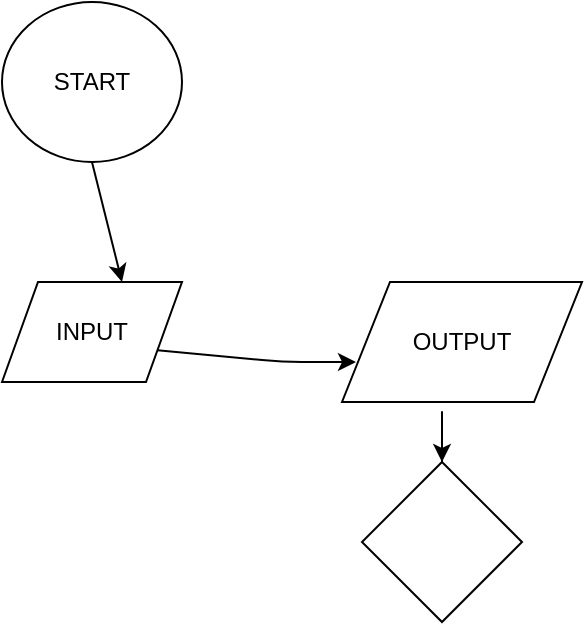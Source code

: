 <mxfile version="11.1.4" type="github"><diagram id="8YesJaJnrnc9wpN7YpaX" name="Page-1"><mxGraphModel dx="868" dy="484" grid="1" gridSize="10" guides="1" tooltips="1" connect="1" arrows="1" fold="1" page="1" pageScale="1" pageWidth="850" pageHeight="1100" math="0" shadow="0"><root><mxCell id="0"/><mxCell id="1" parent="0"/><mxCell id="JfQVBOqQKKbR3KtUk_Hu-1" value="" style="ellipse;whiteSpace=wrap;html=1;" vertex="1" parent="1"><mxGeometry x="20" y="20" width="90" height="80" as="geometry"/></mxCell><mxCell id="JfQVBOqQKKbR3KtUk_Hu-2" value="START" style="text;html=1;strokeColor=none;fillColor=none;align=center;verticalAlign=middle;whiteSpace=wrap;rounded=0;" vertex="1" parent="1"><mxGeometry x="45" y="50" width="40" height="20" as="geometry"/></mxCell><mxCell id="JfQVBOqQKKbR3KtUk_Hu-3" value="" style="endArrow=classic;html=1;exitX=0.5;exitY=1;exitDx=0;exitDy=0;" edge="1" parent="1" source="JfQVBOqQKKbR3KtUk_Hu-1"><mxGeometry width="50" height="50" relative="1" as="geometry"><mxPoint x="20" y="170" as="sourcePoint"/><mxPoint x="80" y="160" as="targetPoint"/><Array as="points"><mxPoint x="80" y="160"/></Array></mxGeometry></mxCell><mxCell id="JfQVBOqQKKbR3KtUk_Hu-4" value="" style="shape=parallelogram;perimeter=parallelogramPerimeter;whiteSpace=wrap;html=1;" vertex="1" parent="1"><mxGeometry x="20" y="160" width="90" height="50" as="geometry"/></mxCell><mxCell id="JfQVBOqQKKbR3KtUk_Hu-5" value="INPUT" style="text;html=1;strokeColor=none;fillColor=none;align=center;verticalAlign=middle;whiteSpace=wrap;rounded=0;" vertex="1" parent="1"><mxGeometry x="45" y="175" width="40" height="20" as="geometry"/></mxCell><mxCell id="JfQVBOqQKKbR3KtUk_Hu-6" value="" style="endArrow=classic;html=1;exitX=1;exitY=0.75;exitDx=0;exitDy=0;" edge="1" parent="1" source="JfQVBOqQKKbR3KtUk_Hu-4"><mxGeometry width="50" height="50" relative="1" as="geometry"><mxPoint x="20" y="290" as="sourcePoint"/><mxPoint x="197" y="200" as="targetPoint"/><Array as="points"><mxPoint x="160" y="200"/></Array></mxGeometry></mxCell><mxCell id="JfQVBOqQKKbR3KtUk_Hu-7" value="" style="shape=parallelogram;perimeter=parallelogramPerimeter;whiteSpace=wrap;html=1;" vertex="1" parent="1"><mxGeometry x="190" y="160" width="120" height="60" as="geometry"/></mxCell><mxCell id="JfQVBOqQKKbR3KtUk_Hu-9" value="OUTPUT" style="text;html=1;strokeColor=none;fillColor=none;align=center;verticalAlign=middle;whiteSpace=wrap;rounded=0;" vertex="1" parent="1"><mxGeometry x="230" y="180" width="40" height="20" as="geometry"/></mxCell><mxCell id="JfQVBOqQKKbR3KtUk_Hu-10" value="" style="rhombus;whiteSpace=wrap;html=1;" vertex="1" parent="1"><mxGeometry x="200" y="250" width="80" height="80" as="geometry"/></mxCell><mxCell id="JfQVBOqQKKbR3KtUk_Hu-11" value="" style="endArrow=classic;html=1;" edge="1" parent="1" source="JfQVBOqQKKbR3KtUk_Hu-10"><mxGeometry width="50" height="50" relative="1" as="geometry"><mxPoint x="240" y="229.289" as="sourcePoint"/><mxPoint x="240" y="250" as="targetPoint"/><Array as="points"><mxPoint x="240" y="220"/></Array></mxGeometry></mxCell></root></mxGraphModel></diagram><diagram id="MgCadZwUZvKBrCcbnjJk" name="Page-2"><mxGraphModel dx="2090" dy="2891" grid="1" gridSize="10" guides="1" tooltips="1" connect="1" arrows="1" fold="1" page="1" pageScale="1" pageWidth="850" pageHeight="1100" math="0" shadow="0"><root><mxCell id="XX9RpM1K3XAGYaMJLN-o-0"/><mxCell id="XX9RpM1K3XAGYaMJLN-o-1" parent="XX9RpM1K3XAGYaMJLN-o-0"/><mxCell id="XX9RpM1K3XAGYaMJLN-o-2" value="" style="ellipse;whiteSpace=wrap;html=1;" vertex="1" parent="XX9RpM1K3XAGYaMJLN-o-1"><mxGeometry x="-180" y="-1141" width="120" height="101" as="geometry"/></mxCell><mxCell id="XX9RpM1K3XAGYaMJLN-o-3" value="START" style="text;html=1;strokeColor=none;fillColor=none;align=center;verticalAlign=middle;whiteSpace=wrap;rounded=0;" vertex="1" parent="XX9RpM1K3XAGYaMJLN-o-1"><mxGeometry x="-140" y="-1090.5" width="40" height="20" as="geometry"/></mxCell><mxCell id="XX9RpM1K3XAGYaMJLN-o-4" value="" style="endArrow=classic;html=1;" edge="1" parent="XX9RpM1K3XAGYaMJLN-o-1" source="XX9RpM1K3XAGYaMJLN-o-2"><mxGeometry width="50" height="50" relative="1" as="geometry"><mxPoint x="-180" y="-970" as="sourcePoint"/><mxPoint x="-120" y="-1000" as="targetPoint"/></mxGeometry></mxCell><mxCell id="XX9RpM1K3XAGYaMJLN-o-18" value="" style="edgeStyle=orthogonalEdgeStyle;rounded=0;orthogonalLoop=1;jettySize=auto;html=1;" edge="1" parent="XX9RpM1K3XAGYaMJLN-o-1" source="XX9RpM1K3XAGYaMJLN-o-5" target="XX9RpM1K3XAGYaMJLN-o-17"><mxGeometry relative="1" as="geometry"/></mxCell><mxCell id="XX9RpM1K3XAGYaMJLN-o-5" value="" style="shape=parallelogram;perimeter=parallelogramPerimeter;whiteSpace=wrap;html=1;" vertex="1" parent="XX9RpM1K3XAGYaMJLN-o-1"><mxGeometry x="-180" y="-1000" width="120" height="70" as="geometry"/></mxCell><mxCell id="XX9RpM1K3XAGYaMJLN-o-20" value="" style="edgeStyle=orthogonalEdgeStyle;rounded=0;orthogonalLoop=1;jettySize=auto;html=1;" edge="1" parent="XX9RpM1K3XAGYaMJLN-o-1" source="XX9RpM1K3XAGYaMJLN-o-17" target="XX9RpM1K3XAGYaMJLN-o-19"><mxGeometry relative="1" as="geometry"/></mxCell><mxCell id="XX9RpM1K3XAGYaMJLN-o-34" value="" style="edgeStyle=orthogonalEdgeStyle;rounded=0;orthogonalLoop=1;jettySize=auto;html=1;" edge="1" parent="XX9RpM1K3XAGYaMJLN-o-1" source="XX9RpM1K3XAGYaMJLN-o-17"><mxGeometry relative="1" as="geometry"><mxPoint y="-840" as="targetPoint"/></mxGeometry></mxCell><mxCell id="XX9RpM1K3XAGYaMJLN-o-17" value="" style="rhombus;whiteSpace=wrap;html=1;" vertex="1" parent="XX9RpM1K3XAGYaMJLN-o-1"><mxGeometry x="-160" y="-880" width="80" height="80" as="geometry"/></mxCell><mxCell id="XX9RpM1K3XAGYaMJLN-o-22" value="" style="edgeStyle=orthogonalEdgeStyle;rounded=0;orthogonalLoop=1;jettySize=auto;html=1;" edge="1" parent="XX9RpM1K3XAGYaMJLN-o-1" source="XX9RpM1K3XAGYaMJLN-o-19" target="XX9RpM1K3XAGYaMJLN-o-21"><mxGeometry relative="1" as="geometry"/></mxCell><mxCell id="XX9RpM1K3XAGYaMJLN-o-36" value="" style="edgeStyle=orthogonalEdgeStyle;rounded=0;orthogonalLoop=1;jettySize=auto;html=1;" edge="1" parent="XX9RpM1K3XAGYaMJLN-o-1" source="XX9RpM1K3XAGYaMJLN-o-19"><mxGeometry relative="1" as="geometry"><mxPoint y="-680" as="targetPoint"/></mxGeometry></mxCell><mxCell id="XX9RpM1K3XAGYaMJLN-o-19" value="" style="rhombus;whiteSpace=wrap;html=1;" vertex="1" parent="XX9RpM1K3XAGYaMJLN-o-1"><mxGeometry x="-160" y="-720" width="80" height="80" as="geometry"/></mxCell><mxCell id="XX9RpM1K3XAGYaMJLN-o-24" value="" style="edgeStyle=orthogonalEdgeStyle;rounded=0;orthogonalLoop=1;jettySize=auto;html=1;" edge="1" parent="XX9RpM1K3XAGYaMJLN-o-1" source="XX9RpM1K3XAGYaMJLN-o-21" target="XX9RpM1K3XAGYaMJLN-o-23"><mxGeometry relative="1" as="geometry"/></mxCell><mxCell id="XX9RpM1K3XAGYaMJLN-o-40" value="" style="edgeStyle=orthogonalEdgeStyle;rounded=0;orthogonalLoop=1;jettySize=auto;html=1;" edge="1" parent="XX9RpM1K3XAGYaMJLN-o-1" source="XX9RpM1K3XAGYaMJLN-o-21"><mxGeometry relative="1" as="geometry"><mxPoint y="-520" as="targetPoint"/></mxGeometry></mxCell><mxCell id="XX9RpM1K3XAGYaMJLN-o-21" value="" style="rhombus;whiteSpace=wrap;html=1;" vertex="1" parent="XX9RpM1K3XAGYaMJLN-o-1"><mxGeometry x="-160" y="-560" width="80" height="80" as="geometry"/></mxCell><mxCell id="XX9RpM1K3XAGYaMJLN-o-45" value="" style="edgeStyle=orthogonalEdgeStyle;rounded=0;orthogonalLoop=1;jettySize=auto;html=1;" edge="1" parent="XX9RpM1K3XAGYaMJLN-o-1" source="XX9RpM1K3XAGYaMJLN-o-23"><mxGeometry relative="1" as="geometry"><mxPoint y="-360" as="targetPoint"/></mxGeometry></mxCell><mxCell id="XX9RpM1K3XAGYaMJLN-o-59" value="" style="edgeStyle=orthogonalEdgeStyle;rounded=0;orthogonalLoop=1;jettySize=auto;html=1;" edge="1" parent="XX9RpM1K3XAGYaMJLN-o-1" source="XX9RpM1K3XAGYaMJLN-o-23"><mxGeometry relative="1" as="geometry"><mxPoint x="-120" y="-240" as="targetPoint"/></mxGeometry></mxCell><mxCell id="XX9RpM1K3XAGYaMJLN-o-23" value="" style="rhombus;whiteSpace=wrap;html=1;" vertex="1" parent="XX9RpM1K3XAGYaMJLN-o-1"><mxGeometry x="-160" y="-400" width="80" height="80" as="geometry"/></mxCell><mxCell id="XX9RpM1K3XAGYaMJLN-o-25" value="OUTPUT" style="text;html=1;strokeColor=none;fillColor=none;align=center;verticalAlign=middle;whiteSpace=wrap;rounded=0;" vertex="1" parent="XX9RpM1K3XAGYaMJLN-o-1"><mxGeometry x="-140" y="-975" width="40" height="20" as="geometry"/></mxCell><mxCell id="XX9RpM1K3XAGYaMJLN-o-29" value="if--&quot;+&quot;" style="text;html=1;strokeColor=none;fillColor=none;align=center;verticalAlign=middle;whiteSpace=wrap;rounded=0;" vertex="1" parent="XX9RpM1K3XAGYaMJLN-o-1"><mxGeometry x="-141" y="-846.5" width="40" height="13" as="geometry"/></mxCell><mxCell id="XX9RpM1K3XAGYaMJLN-o-30" value="if--&quot;-&quot;" style="text;html=1;strokeColor=none;fillColor=none;align=center;verticalAlign=middle;whiteSpace=wrap;rounded=0;" vertex="1" parent="XX9RpM1K3XAGYaMJLN-o-1"><mxGeometry x="-140" y="-690" width="40" height="20" as="geometry"/></mxCell><mxCell id="XX9RpM1K3XAGYaMJLN-o-31" value="if--&quot;*&quot;" style="text;html=1;strokeColor=none;fillColor=none;align=center;verticalAlign=middle;whiteSpace=wrap;rounded=0;" vertex="1" parent="XX9RpM1K3XAGYaMJLN-o-1"><mxGeometry x="-140" y="-530" width="40" height="20" as="geometry"/></mxCell><mxCell id="XX9RpM1K3XAGYaMJLN-o-32" value="if--&quot;/&quot;" style="text;html=1;strokeColor=none;fillColor=none;align=center;verticalAlign=middle;whiteSpace=wrap;rounded=0;" vertex="1" parent="XX9RpM1K3XAGYaMJLN-o-1"><mxGeometry x="-140" y="-370" width="40" height="20" as="geometry"/></mxCell><mxCell id="XX9RpM1K3XAGYaMJLN-o-37" value="A-B=C" style="rounded=0;whiteSpace=wrap;html=1;" vertex="1" parent="XX9RpM1K3XAGYaMJLN-o-1"><mxGeometry x="-0.5" y="-710.167" width="120" height="60" as="geometry"/></mxCell><mxCell id="XX9RpM1K3XAGYaMJLN-o-48" value="" style="endArrow=classic;html=1;fontFamily=Helvetica;fontSize=11;fontColor=#000000;align=center;strokeColor=#000000;edgeStyle=orthogonalEdgeStyle;" edge="1" parent="XX9RpM1K3XAGYaMJLN-o-1" source="XX9RpM1K3XAGYaMJLN-o-38" target="XX9RpM1K3XAGYaMJLN-o-46"><mxGeometry relative="1" as="geometry"><mxPoint x="119.5" y="-803" as="sourcePoint"/><mxPoint x="240" y="-228.333" as="targetPoint"/><Array as="points"><mxPoint x="270" y="-840"/><mxPoint x="270" y="-361"/></Array></mxGeometry></mxCell><mxCell id="XX9RpM1K3XAGYaMJLN-o-38" value="A+B=C" style="rounded=0;whiteSpace=wrap;html=1;" vertex="1" parent="XX9RpM1K3XAGYaMJLN-o-1"><mxGeometry x="-0.5" y="-870" width="120" height="60" as="geometry"/></mxCell><mxCell id="XX9RpM1K3XAGYaMJLN-o-41" value="A*B=C" style="rounded=0;whiteSpace=wrap;html=1;" vertex="1" parent="XX9RpM1K3XAGYaMJLN-o-1"><mxGeometry x="-0.5" y="-550.5" width="120" height="60" as="geometry"/></mxCell><mxCell id="XX9RpM1K3XAGYaMJLN-o-46" value="A/B=C" style="rounded=0;whiteSpace=wrap;html=1;" vertex="1" parent="XX9RpM1K3XAGYaMJLN-o-1"><mxGeometry x="-0.5" y="-391" width="120" height="60" as="geometry"/></mxCell><mxCell id="XX9RpM1K3XAGYaMJLN-o-51" value="" style="endArrow=none;html=1;exitX=1;exitY=0.25;exitDx=0;exitDy=0;" edge="1" parent="XX9RpM1K3XAGYaMJLN-o-1" source="XX9RpM1K3XAGYaMJLN-o-37"><mxGeometry width="50" height="50" relative="1" as="geometry"><mxPoint x="-180" y="-264" as="sourcePoint"/><mxPoint x="270" y="-695.667" as="targetPoint"/><Array as="points"><mxPoint x="120" y="-694"/></Array></mxGeometry></mxCell><mxCell id="XX9RpM1K3XAGYaMJLN-o-54" value="" style="endArrow=none;html=1;exitX=1;exitY=0.5;exitDx=0;exitDy=0;" edge="1" parent="XX9RpM1K3XAGYaMJLN-o-1" source="XX9RpM1K3XAGYaMJLN-o-41"><mxGeometry width="50" height="50" relative="1" as="geometry"><mxPoint x="130" y="-480" as="sourcePoint"/><mxPoint x="270" y="-520" as="targetPoint"/></mxGeometry></mxCell><mxCell id="XX9RpM1K3XAGYaMJLN-o-55" value="" style="endArrow=classic;html=1;entryX=0;entryY=0.5;entryDx=0;entryDy=0;" edge="1" parent="XX9RpM1K3XAGYaMJLN-o-1" target="XX9RpM1K3XAGYaMJLN-o-56"><mxGeometry width="50" height="50" relative="1" as="geometry"><mxPoint x="270" y="-610" as="sourcePoint"/><mxPoint x="350" y="-610" as="targetPoint"/></mxGeometry></mxCell><mxCell id="XX9RpM1K3XAGYaMJLN-o-57" style="edgeStyle=orthogonalEdgeStyle;rounded=0;orthogonalLoop=1;jettySize=auto;html=1;" edge="1" parent="XX9RpM1K3XAGYaMJLN-o-1" source="XX9RpM1K3XAGYaMJLN-o-56"><mxGeometry relative="1" as="geometry"><mxPoint x="-60" y="-200" as="targetPoint"/><Array as="points"><mxPoint x="410" y="-208"/><mxPoint x="410" y="-208"/></Array></mxGeometry></mxCell><mxCell id="XX9RpM1K3XAGYaMJLN-o-56" value="OUTPUT" style="shape=parallelogram;perimeter=parallelogramPerimeter;whiteSpace=wrap;html=1;" vertex="1" parent="XX9RpM1K3XAGYaMJLN-o-1"><mxGeometry x="350" y="-640" width="120" height="60" as="geometry"/></mxCell><mxCell id="XX9RpM1K3XAGYaMJLN-o-62" value="" style="edgeStyle=orthogonalEdgeStyle;rounded=0;orthogonalLoop=1;jettySize=auto;html=1;" edge="1" parent="XX9RpM1K3XAGYaMJLN-o-1" source="XX9RpM1K3XAGYaMJLN-o-60"><mxGeometry relative="1" as="geometry"><mxPoint x="-121" y="-80.5" as="targetPoint"/></mxGeometry></mxCell><mxCell id="XX9RpM1K3XAGYaMJLN-o-60" value="STOP" style="ellipse;whiteSpace=wrap;html=1;" vertex="1" parent="XX9RpM1K3XAGYaMJLN-o-1"><mxGeometry x="-181" y="-240" width="120" height="80" as="geometry"/></mxCell><mxCell id="XX9RpM1K3XAGYaMJLN-o-63" value="End" style="ellipse;whiteSpace=wrap;html=1;" vertex="1" parent="XX9RpM1K3XAGYaMJLN-o-1"><mxGeometry x="-180" y="-80" width="120" height="80" as="geometry"/></mxCell></root></mxGraphModel></diagram></mxfile>